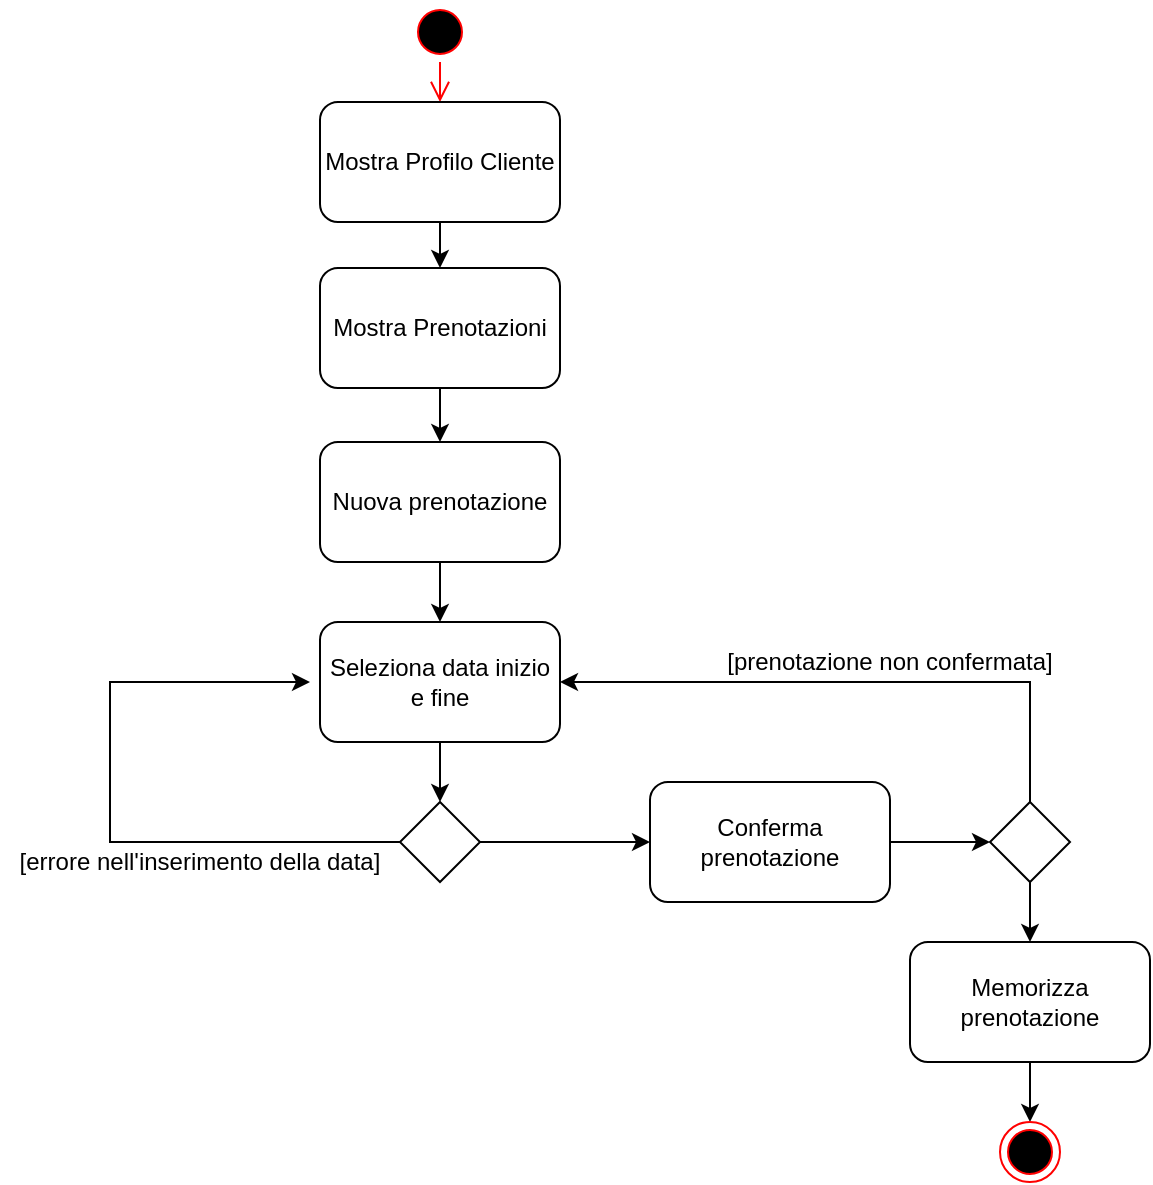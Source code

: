 <mxfile version="14.8.3" type="device"><diagram name="Page-1" id="e7e014a7-5840-1c2e-5031-d8a46d1fe8dd"><mxGraphModel dx="868" dy="425" grid="1" gridSize="10" guides="1" tooltips="1" connect="1" arrows="1" fold="1" page="1" pageScale="1" pageWidth="1169" pageHeight="826" background="none" math="0" shadow="0"><root><mxCell id="0"/><mxCell id="1" parent="0"/><mxCell id="uOtbsuicoD_KHL8Rnzfv-41" value="" style="ellipse;html=1;shape=startState;fillColor=#000000;strokeColor=#ff0000;" vertex="1" parent="1"><mxGeometry x="390" y="250" width="30" height="30" as="geometry"/></mxCell><mxCell id="uOtbsuicoD_KHL8Rnzfv-42" value="" style="edgeStyle=orthogonalEdgeStyle;html=1;verticalAlign=bottom;endArrow=open;endSize=8;strokeColor=#ff0000;entryX=0.5;entryY=0;entryDx=0;entryDy=0;" edge="1" source="uOtbsuicoD_KHL8Rnzfv-41" parent="1" target="uOtbsuicoD_KHL8Rnzfv-43"><mxGeometry relative="1" as="geometry"><mxPoint x="405" y="310" as="targetPoint"/></mxGeometry></mxCell><mxCell id="uOtbsuicoD_KHL8Rnzfv-45" value="" style="edgeStyle=orthogonalEdgeStyle;rounded=0;orthogonalLoop=1;jettySize=auto;html=1;" edge="1" parent="1" source="uOtbsuicoD_KHL8Rnzfv-43" target="uOtbsuicoD_KHL8Rnzfv-44"><mxGeometry relative="1" as="geometry"/></mxCell><mxCell id="uOtbsuicoD_KHL8Rnzfv-43" value="Mostra Profilo Cliente" style="rounded=1;whiteSpace=wrap;html=1;" vertex="1" parent="1"><mxGeometry x="345" y="300" width="120" height="60" as="geometry"/></mxCell><mxCell id="uOtbsuicoD_KHL8Rnzfv-47" value="" style="edgeStyle=orthogonalEdgeStyle;rounded=0;orthogonalLoop=1;jettySize=auto;html=1;" edge="1" parent="1" source="uOtbsuicoD_KHL8Rnzfv-44" target="uOtbsuicoD_KHL8Rnzfv-46"><mxGeometry relative="1" as="geometry"/></mxCell><mxCell id="uOtbsuicoD_KHL8Rnzfv-44" value="Mostra Prenotazioni" style="rounded=1;whiteSpace=wrap;html=1;" vertex="1" parent="1"><mxGeometry x="345" y="383" width="120" height="60" as="geometry"/></mxCell><mxCell id="uOtbsuicoD_KHL8Rnzfv-49" value="" style="edgeStyle=orthogonalEdgeStyle;rounded=0;orthogonalLoop=1;jettySize=auto;html=1;entryX=0.5;entryY=0;entryDx=0;entryDy=0;" edge="1" parent="1" source="uOtbsuicoD_KHL8Rnzfv-46" target="uOtbsuicoD_KHL8Rnzfv-50"><mxGeometry relative="1" as="geometry"><mxPoint x="405" y="570" as="targetPoint"/></mxGeometry></mxCell><mxCell id="uOtbsuicoD_KHL8Rnzfv-46" value="Nuova prenotazione" style="rounded=1;whiteSpace=wrap;html=1;" vertex="1" parent="1"><mxGeometry x="345" y="470" width="120" height="60" as="geometry"/></mxCell><mxCell id="uOtbsuicoD_KHL8Rnzfv-52" value="" style="edgeStyle=orthogonalEdgeStyle;rounded=0;orthogonalLoop=1;jettySize=auto;html=1;entryX=0.5;entryY=0;entryDx=0;entryDy=0;" edge="1" parent="1" source="uOtbsuicoD_KHL8Rnzfv-50" target="uOtbsuicoD_KHL8Rnzfv-53"><mxGeometry relative="1" as="geometry"><mxPoint x="405" y="710" as="targetPoint"/></mxGeometry></mxCell><mxCell id="uOtbsuicoD_KHL8Rnzfv-50" value="Seleziona data inizio e fine" style="rounded=1;whiteSpace=wrap;html=1;" vertex="1" parent="1"><mxGeometry x="345" y="560" width="120" height="60" as="geometry"/></mxCell><mxCell id="uOtbsuicoD_KHL8Rnzfv-55" value="" style="edgeStyle=orthogonalEdgeStyle;rounded=0;orthogonalLoop=1;jettySize=auto;html=1;" edge="1" parent="1" source="uOtbsuicoD_KHL8Rnzfv-53"><mxGeometry relative="1" as="geometry"><mxPoint x="340" y="590" as="targetPoint"/><Array as="points"><mxPoint x="240" y="670"/><mxPoint x="240" y="590"/></Array></mxGeometry></mxCell><mxCell id="uOtbsuicoD_KHL8Rnzfv-59" value="" style="edgeStyle=orthogonalEdgeStyle;rounded=0;orthogonalLoop=1;jettySize=auto;html=1;entryX=0;entryY=0.5;entryDx=0;entryDy=0;" edge="1" parent="1" source="uOtbsuicoD_KHL8Rnzfv-53" target="uOtbsuicoD_KHL8Rnzfv-60"><mxGeometry relative="1" as="geometry"><mxPoint x="505" y="670" as="targetPoint"/></mxGeometry></mxCell><mxCell id="uOtbsuicoD_KHL8Rnzfv-53" value="" style="rhombus;whiteSpace=wrap;html=1;" vertex="1" parent="1"><mxGeometry x="385" y="650" width="40" height="40" as="geometry"/></mxCell><mxCell id="uOtbsuicoD_KHL8Rnzfv-57" value="[errore nell'inserimento della data]" style="text;html=1;strokeColor=none;fillColor=none;align=center;verticalAlign=middle;whiteSpace=wrap;rounded=0;" vertex="1" parent="1"><mxGeometry x="185" y="670" width="200" height="20" as="geometry"/></mxCell><mxCell id="uOtbsuicoD_KHL8Rnzfv-63" value="" style="edgeStyle=orthogonalEdgeStyle;rounded=0;orthogonalLoop=1;jettySize=auto;html=1;entryX=0;entryY=0.5;entryDx=0;entryDy=0;" edge="1" parent="1" source="uOtbsuicoD_KHL8Rnzfv-60" target="uOtbsuicoD_KHL8Rnzfv-64"><mxGeometry relative="1" as="geometry"><mxPoint x="700" y="670" as="targetPoint"/></mxGeometry></mxCell><mxCell id="uOtbsuicoD_KHL8Rnzfv-60" value="Conferma prenotazione" style="rounded=1;whiteSpace=wrap;html=1;" vertex="1" parent="1"><mxGeometry x="510" y="640" width="120" height="60" as="geometry"/></mxCell><mxCell id="uOtbsuicoD_KHL8Rnzfv-66" value="" style="edgeStyle=orthogonalEdgeStyle;rounded=0;orthogonalLoop=1;jettySize=auto;html=1;entryX=1;entryY=0.5;entryDx=0;entryDy=0;" edge="1" parent="1" source="uOtbsuicoD_KHL8Rnzfv-64" target="uOtbsuicoD_KHL8Rnzfv-50"><mxGeometry relative="1" as="geometry"><mxPoint x="700" y="570" as="targetPoint"/><Array as="points"><mxPoint x="700" y="590"/></Array></mxGeometry></mxCell><mxCell id="uOtbsuicoD_KHL8Rnzfv-69" value="" style="edgeStyle=orthogonalEdgeStyle;rounded=0;orthogonalLoop=1;jettySize=auto;html=1;entryX=0.5;entryY=0;entryDx=0;entryDy=0;" edge="1" parent="1" source="uOtbsuicoD_KHL8Rnzfv-64" target="uOtbsuicoD_KHL8Rnzfv-70"><mxGeometry relative="1" as="geometry"><mxPoint x="700" y="760" as="targetPoint"/></mxGeometry></mxCell><mxCell id="uOtbsuicoD_KHL8Rnzfv-64" value="" style="rhombus;whiteSpace=wrap;html=1;" vertex="1" parent="1"><mxGeometry x="680" y="650" width="40" height="40" as="geometry"/></mxCell><mxCell id="uOtbsuicoD_KHL8Rnzfv-67" value="[prenotazione non confermata]" style="text;html=1;strokeColor=none;fillColor=none;align=center;verticalAlign=middle;whiteSpace=wrap;rounded=0;" vertex="1" parent="1"><mxGeometry x="540" y="570" width="180" height="20" as="geometry"/></mxCell><mxCell id="uOtbsuicoD_KHL8Rnzfv-72" value="" style="edgeStyle=orthogonalEdgeStyle;rounded=0;orthogonalLoop=1;jettySize=auto;html=1;" edge="1" parent="1" source="uOtbsuicoD_KHL8Rnzfv-70"><mxGeometry relative="1" as="geometry"><mxPoint x="700" y="810" as="targetPoint"/></mxGeometry></mxCell><mxCell id="uOtbsuicoD_KHL8Rnzfv-70" value="Memorizza prenotazione" style="rounded=1;whiteSpace=wrap;html=1;" vertex="1" parent="1"><mxGeometry x="640" y="720" width="120" height="60" as="geometry"/></mxCell><mxCell id="uOtbsuicoD_KHL8Rnzfv-73" value="" style="ellipse;html=1;shape=endState;fillColor=#000000;strokeColor=#ff0000;" vertex="1" parent="1"><mxGeometry x="685" y="810" width="30" height="30" as="geometry"/></mxCell></root></mxGraphModel></diagram></mxfile>